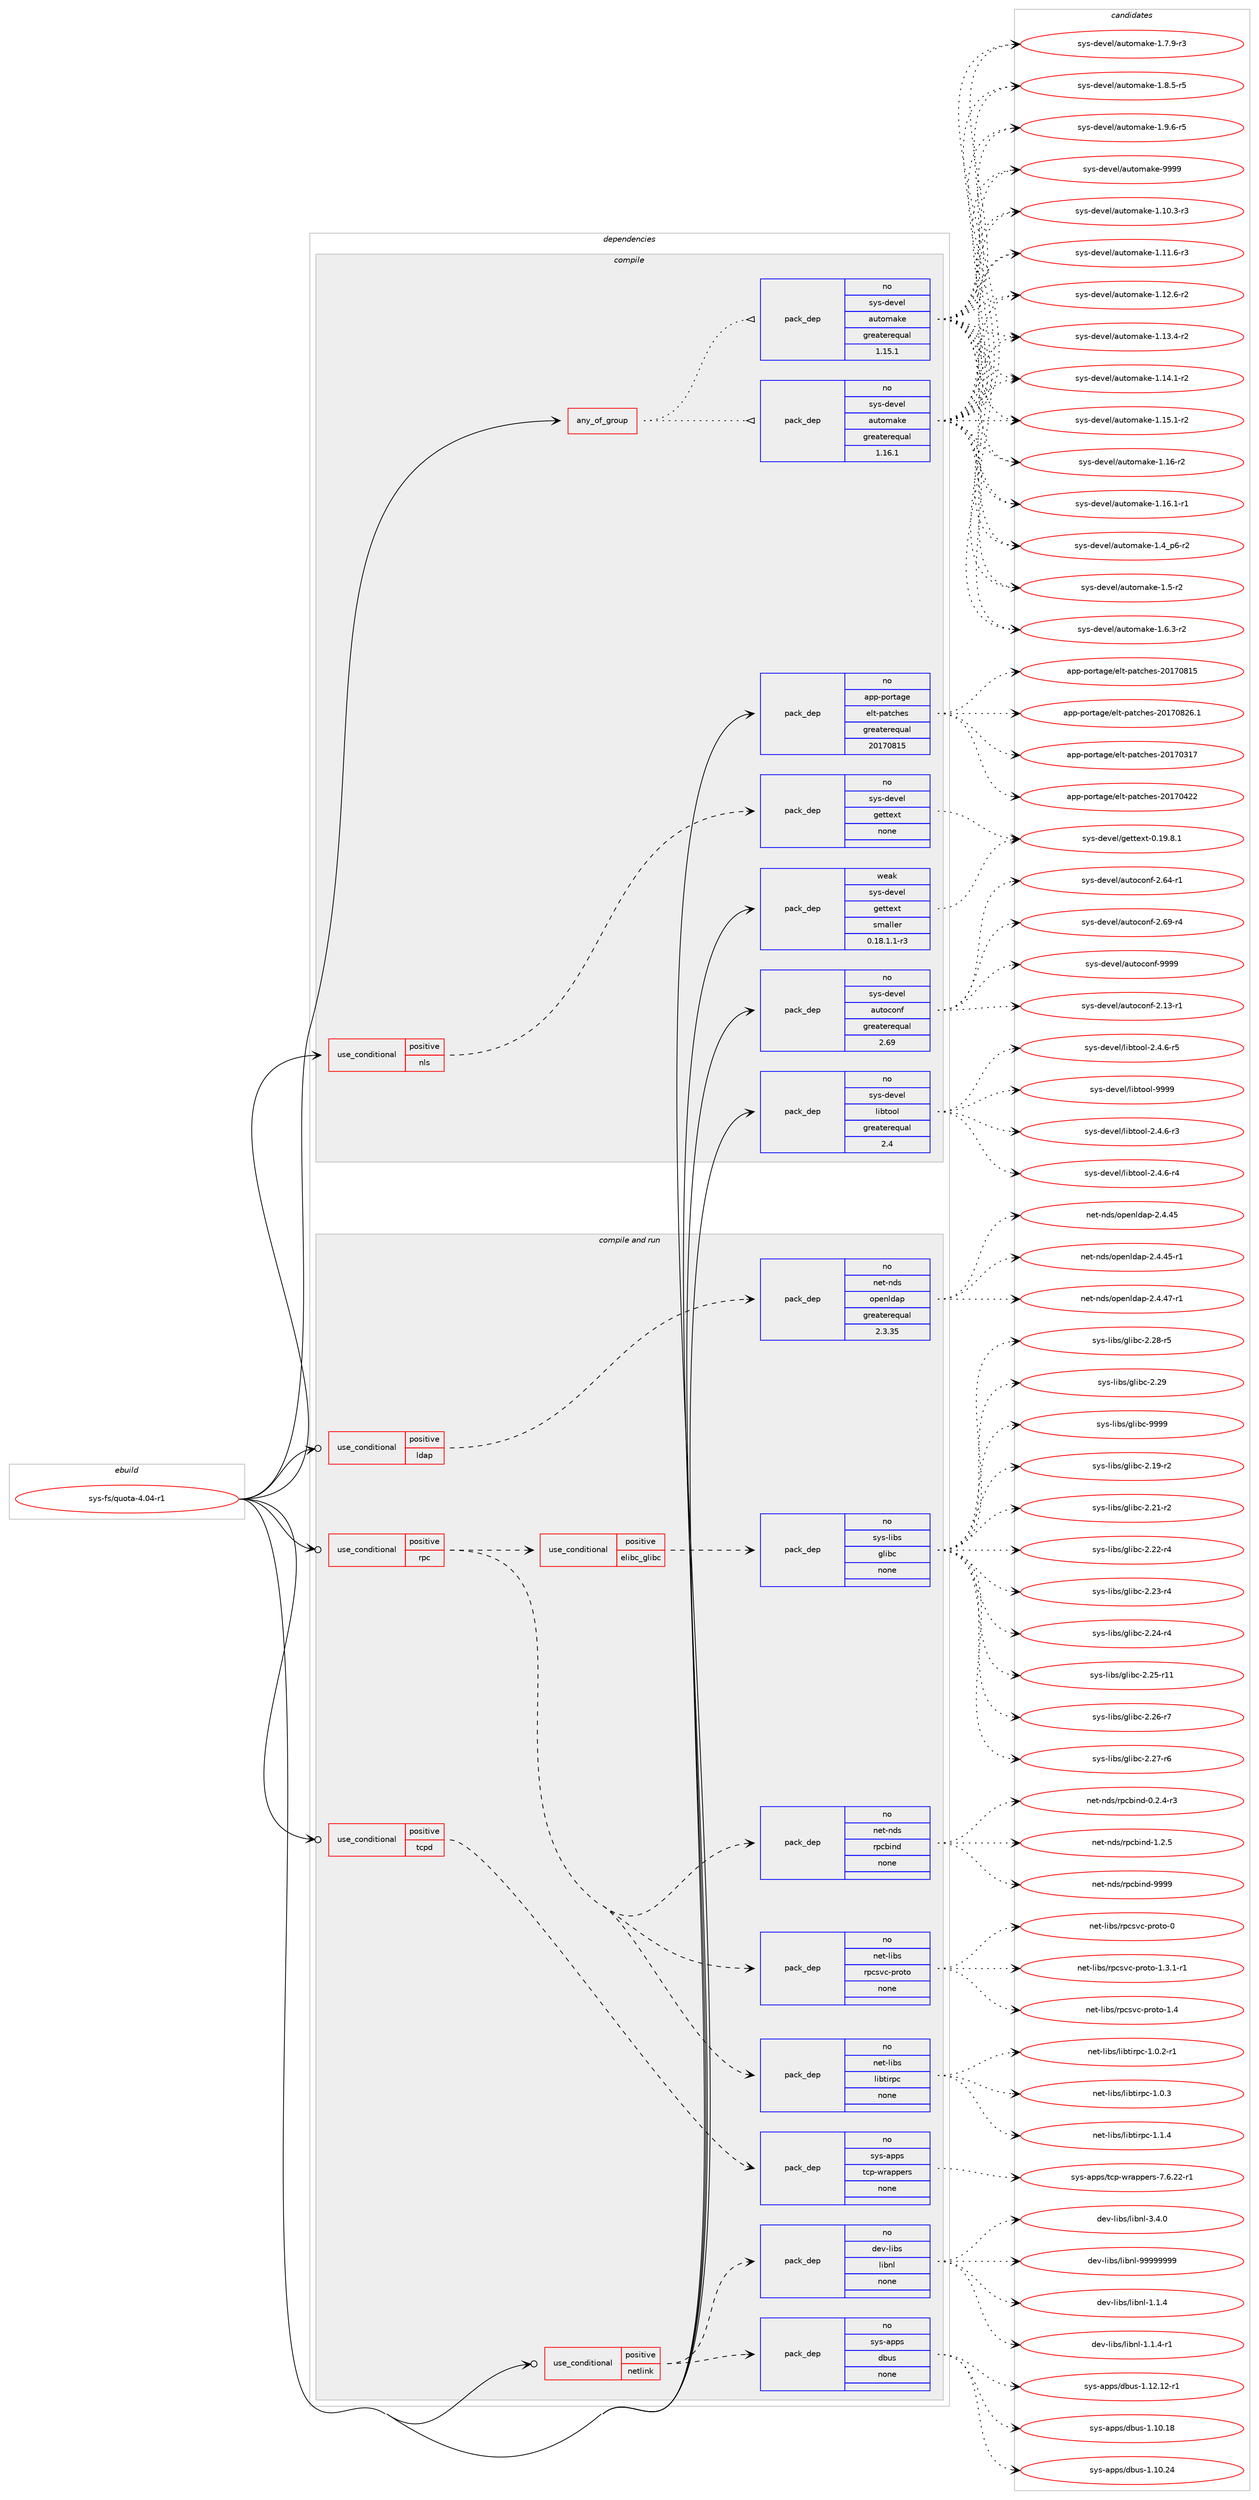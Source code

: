 digraph prolog {

# *************
# Graph options
# *************

newrank=true;
concentrate=true;
compound=true;
graph [rankdir=LR,fontname=Helvetica,fontsize=10,ranksep=1.5];#, ranksep=2.5, nodesep=0.2];
edge  [arrowhead=vee];
node  [fontname=Helvetica,fontsize=10];

# **********
# The ebuild
# **********

subgraph cluster_leftcol {
color=gray;
rank=same;
label=<<i>ebuild</i>>;
id [label="sys-fs/quota-4.04-r1", color=red, width=4, href="../sys-fs/quota-4.04-r1.svg"];
}

# ****************
# The dependencies
# ****************

subgraph cluster_midcol {
color=gray;
label=<<i>dependencies</i>>;
subgraph cluster_compile {
fillcolor="#eeeeee";
style=filled;
label=<<i>compile</i>>;
subgraph any27541 {
dependency1732732 [label=<<TABLE BORDER="0" CELLBORDER="1" CELLSPACING="0" CELLPADDING="4"><TR><TD CELLPADDING="10">any_of_group</TD></TR></TABLE>>, shape=none, color=red];subgraph pack1243512 {
dependency1732733 [label=<<TABLE BORDER="0" CELLBORDER="1" CELLSPACING="0" CELLPADDING="4" WIDTH="220"><TR><TD ROWSPAN="6" CELLPADDING="30">pack_dep</TD></TR><TR><TD WIDTH="110">no</TD></TR><TR><TD>sys-devel</TD></TR><TR><TD>automake</TD></TR><TR><TD>greaterequal</TD></TR><TR><TD>1.16.1</TD></TR></TABLE>>, shape=none, color=blue];
}
dependency1732732:e -> dependency1732733:w [weight=20,style="dotted",arrowhead="oinv"];
subgraph pack1243513 {
dependency1732734 [label=<<TABLE BORDER="0" CELLBORDER="1" CELLSPACING="0" CELLPADDING="4" WIDTH="220"><TR><TD ROWSPAN="6" CELLPADDING="30">pack_dep</TD></TR><TR><TD WIDTH="110">no</TD></TR><TR><TD>sys-devel</TD></TR><TR><TD>automake</TD></TR><TR><TD>greaterequal</TD></TR><TR><TD>1.15.1</TD></TR></TABLE>>, shape=none, color=blue];
}
dependency1732732:e -> dependency1732734:w [weight=20,style="dotted",arrowhead="oinv"];
}
id:e -> dependency1732732:w [weight=20,style="solid",arrowhead="vee"];
subgraph cond460761 {
dependency1732735 [label=<<TABLE BORDER="0" CELLBORDER="1" CELLSPACING="0" CELLPADDING="4"><TR><TD ROWSPAN="3" CELLPADDING="10">use_conditional</TD></TR><TR><TD>positive</TD></TR><TR><TD>nls</TD></TR></TABLE>>, shape=none, color=red];
subgraph pack1243514 {
dependency1732736 [label=<<TABLE BORDER="0" CELLBORDER="1" CELLSPACING="0" CELLPADDING="4" WIDTH="220"><TR><TD ROWSPAN="6" CELLPADDING="30">pack_dep</TD></TR><TR><TD WIDTH="110">no</TD></TR><TR><TD>sys-devel</TD></TR><TR><TD>gettext</TD></TR><TR><TD>none</TD></TR><TR><TD></TD></TR></TABLE>>, shape=none, color=blue];
}
dependency1732735:e -> dependency1732736:w [weight=20,style="dashed",arrowhead="vee"];
}
id:e -> dependency1732735:w [weight=20,style="solid",arrowhead="vee"];
subgraph pack1243515 {
dependency1732737 [label=<<TABLE BORDER="0" CELLBORDER="1" CELLSPACING="0" CELLPADDING="4" WIDTH="220"><TR><TD ROWSPAN="6" CELLPADDING="30">pack_dep</TD></TR><TR><TD WIDTH="110">no</TD></TR><TR><TD>app-portage</TD></TR><TR><TD>elt-patches</TD></TR><TR><TD>greaterequal</TD></TR><TR><TD>20170815</TD></TR></TABLE>>, shape=none, color=blue];
}
id:e -> dependency1732737:w [weight=20,style="solid",arrowhead="vee"];
subgraph pack1243516 {
dependency1732738 [label=<<TABLE BORDER="0" CELLBORDER="1" CELLSPACING="0" CELLPADDING="4" WIDTH="220"><TR><TD ROWSPAN="6" CELLPADDING="30">pack_dep</TD></TR><TR><TD WIDTH="110">no</TD></TR><TR><TD>sys-devel</TD></TR><TR><TD>autoconf</TD></TR><TR><TD>greaterequal</TD></TR><TR><TD>2.69</TD></TR></TABLE>>, shape=none, color=blue];
}
id:e -> dependency1732738:w [weight=20,style="solid",arrowhead="vee"];
subgraph pack1243517 {
dependency1732739 [label=<<TABLE BORDER="0" CELLBORDER="1" CELLSPACING="0" CELLPADDING="4" WIDTH="220"><TR><TD ROWSPAN="6" CELLPADDING="30">pack_dep</TD></TR><TR><TD WIDTH="110">no</TD></TR><TR><TD>sys-devel</TD></TR><TR><TD>libtool</TD></TR><TR><TD>greaterequal</TD></TR><TR><TD>2.4</TD></TR></TABLE>>, shape=none, color=blue];
}
id:e -> dependency1732739:w [weight=20,style="solid",arrowhead="vee"];
subgraph pack1243518 {
dependency1732740 [label=<<TABLE BORDER="0" CELLBORDER="1" CELLSPACING="0" CELLPADDING="4" WIDTH="220"><TR><TD ROWSPAN="6" CELLPADDING="30">pack_dep</TD></TR><TR><TD WIDTH="110">weak</TD></TR><TR><TD>sys-devel</TD></TR><TR><TD>gettext</TD></TR><TR><TD>smaller</TD></TR><TR><TD>0.18.1.1-r3</TD></TR></TABLE>>, shape=none, color=blue];
}
id:e -> dependency1732740:w [weight=20,style="solid",arrowhead="vee"];
}
subgraph cluster_compileandrun {
fillcolor="#eeeeee";
style=filled;
label=<<i>compile and run</i>>;
subgraph cond460762 {
dependency1732741 [label=<<TABLE BORDER="0" CELLBORDER="1" CELLSPACING="0" CELLPADDING="4"><TR><TD ROWSPAN="3" CELLPADDING="10">use_conditional</TD></TR><TR><TD>positive</TD></TR><TR><TD>ldap</TD></TR></TABLE>>, shape=none, color=red];
subgraph pack1243519 {
dependency1732742 [label=<<TABLE BORDER="0" CELLBORDER="1" CELLSPACING="0" CELLPADDING="4" WIDTH="220"><TR><TD ROWSPAN="6" CELLPADDING="30">pack_dep</TD></TR><TR><TD WIDTH="110">no</TD></TR><TR><TD>net-nds</TD></TR><TR><TD>openldap</TD></TR><TR><TD>greaterequal</TD></TR><TR><TD>2.3.35</TD></TR></TABLE>>, shape=none, color=blue];
}
dependency1732741:e -> dependency1732742:w [weight=20,style="dashed",arrowhead="vee"];
}
id:e -> dependency1732741:w [weight=20,style="solid",arrowhead="odotvee"];
subgraph cond460763 {
dependency1732743 [label=<<TABLE BORDER="0" CELLBORDER="1" CELLSPACING="0" CELLPADDING="4"><TR><TD ROWSPAN="3" CELLPADDING="10">use_conditional</TD></TR><TR><TD>positive</TD></TR><TR><TD>netlink</TD></TR></TABLE>>, shape=none, color=red];
subgraph pack1243520 {
dependency1732744 [label=<<TABLE BORDER="0" CELLBORDER="1" CELLSPACING="0" CELLPADDING="4" WIDTH="220"><TR><TD ROWSPAN="6" CELLPADDING="30">pack_dep</TD></TR><TR><TD WIDTH="110">no</TD></TR><TR><TD>sys-apps</TD></TR><TR><TD>dbus</TD></TR><TR><TD>none</TD></TR><TR><TD></TD></TR></TABLE>>, shape=none, color=blue];
}
dependency1732743:e -> dependency1732744:w [weight=20,style="dashed",arrowhead="vee"];
subgraph pack1243521 {
dependency1732745 [label=<<TABLE BORDER="0" CELLBORDER="1" CELLSPACING="0" CELLPADDING="4" WIDTH="220"><TR><TD ROWSPAN="6" CELLPADDING="30">pack_dep</TD></TR><TR><TD WIDTH="110">no</TD></TR><TR><TD>dev-libs</TD></TR><TR><TD>libnl</TD></TR><TR><TD>none</TD></TR><TR><TD></TD></TR></TABLE>>, shape=none, color=blue];
}
dependency1732743:e -> dependency1732745:w [weight=20,style="dashed",arrowhead="vee"];
}
id:e -> dependency1732743:w [weight=20,style="solid",arrowhead="odotvee"];
subgraph cond460764 {
dependency1732746 [label=<<TABLE BORDER="0" CELLBORDER="1" CELLSPACING="0" CELLPADDING="4"><TR><TD ROWSPAN="3" CELLPADDING="10">use_conditional</TD></TR><TR><TD>positive</TD></TR><TR><TD>rpc</TD></TR></TABLE>>, shape=none, color=red];
subgraph pack1243522 {
dependency1732747 [label=<<TABLE BORDER="0" CELLBORDER="1" CELLSPACING="0" CELLPADDING="4" WIDTH="220"><TR><TD ROWSPAN="6" CELLPADDING="30">pack_dep</TD></TR><TR><TD WIDTH="110">no</TD></TR><TR><TD>net-nds</TD></TR><TR><TD>rpcbind</TD></TR><TR><TD>none</TD></TR><TR><TD></TD></TR></TABLE>>, shape=none, color=blue];
}
dependency1732746:e -> dependency1732747:w [weight=20,style="dashed",arrowhead="vee"];
subgraph cond460765 {
dependency1732748 [label=<<TABLE BORDER="0" CELLBORDER="1" CELLSPACING="0" CELLPADDING="4"><TR><TD ROWSPAN="3" CELLPADDING="10">use_conditional</TD></TR><TR><TD>positive</TD></TR><TR><TD>elibc_glibc</TD></TR></TABLE>>, shape=none, color=red];
subgraph pack1243523 {
dependency1732749 [label=<<TABLE BORDER="0" CELLBORDER="1" CELLSPACING="0" CELLPADDING="4" WIDTH="220"><TR><TD ROWSPAN="6" CELLPADDING="30">pack_dep</TD></TR><TR><TD WIDTH="110">no</TD></TR><TR><TD>sys-libs</TD></TR><TR><TD>glibc</TD></TR><TR><TD>none</TD></TR><TR><TD></TD></TR></TABLE>>, shape=none, color=blue];
}
dependency1732748:e -> dependency1732749:w [weight=20,style="dashed",arrowhead="vee"];
}
dependency1732746:e -> dependency1732748:w [weight=20,style="dashed",arrowhead="vee"];
subgraph pack1243524 {
dependency1732750 [label=<<TABLE BORDER="0" CELLBORDER="1" CELLSPACING="0" CELLPADDING="4" WIDTH="220"><TR><TD ROWSPAN="6" CELLPADDING="30">pack_dep</TD></TR><TR><TD WIDTH="110">no</TD></TR><TR><TD>net-libs</TD></TR><TR><TD>libtirpc</TD></TR><TR><TD>none</TD></TR><TR><TD></TD></TR></TABLE>>, shape=none, color=blue];
}
dependency1732746:e -> dependency1732750:w [weight=20,style="dashed",arrowhead="vee"];
subgraph pack1243525 {
dependency1732751 [label=<<TABLE BORDER="0" CELLBORDER="1" CELLSPACING="0" CELLPADDING="4" WIDTH="220"><TR><TD ROWSPAN="6" CELLPADDING="30">pack_dep</TD></TR><TR><TD WIDTH="110">no</TD></TR><TR><TD>net-libs</TD></TR><TR><TD>rpcsvc-proto</TD></TR><TR><TD>none</TD></TR><TR><TD></TD></TR></TABLE>>, shape=none, color=blue];
}
dependency1732746:e -> dependency1732751:w [weight=20,style="dashed",arrowhead="vee"];
}
id:e -> dependency1732746:w [weight=20,style="solid",arrowhead="odotvee"];
subgraph cond460766 {
dependency1732752 [label=<<TABLE BORDER="0" CELLBORDER="1" CELLSPACING="0" CELLPADDING="4"><TR><TD ROWSPAN="3" CELLPADDING="10">use_conditional</TD></TR><TR><TD>positive</TD></TR><TR><TD>tcpd</TD></TR></TABLE>>, shape=none, color=red];
subgraph pack1243526 {
dependency1732753 [label=<<TABLE BORDER="0" CELLBORDER="1" CELLSPACING="0" CELLPADDING="4" WIDTH="220"><TR><TD ROWSPAN="6" CELLPADDING="30">pack_dep</TD></TR><TR><TD WIDTH="110">no</TD></TR><TR><TD>sys-apps</TD></TR><TR><TD>tcp-wrappers</TD></TR><TR><TD>none</TD></TR><TR><TD></TD></TR></TABLE>>, shape=none, color=blue];
}
dependency1732752:e -> dependency1732753:w [weight=20,style="dashed",arrowhead="vee"];
}
id:e -> dependency1732752:w [weight=20,style="solid",arrowhead="odotvee"];
}
subgraph cluster_run {
fillcolor="#eeeeee";
style=filled;
label=<<i>run</i>>;
}
}

# **************
# The candidates
# **************

subgraph cluster_choices {
rank=same;
color=gray;
label=<<i>candidates</i>>;

subgraph choice1243512 {
color=black;
nodesep=1;
choice11512111545100101118101108479711711611110997107101454946494846514511451 [label="sys-devel/automake-1.10.3-r3", color=red, width=4,href="../sys-devel/automake-1.10.3-r3.svg"];
choice11512111545100101118101108479711711611110997107101454946494946544511451 [label="sys-devel/automake-1.11.6-r3", color=red, width=4,href="../sys-devel/automake-1.11.6-r3.svg"];
choice11512111545100101118101108479711711611110997107101454946495046544511450 [label="sys-devel/automake-1.12.6-r2", color=red, width=4,href="../sys-devel/automake-1.12.6-r2.svg"];
choice11512111545100101118101108479711711611110997107101454946495146524511450 [label="sys-devel/automake-1.13.4-r2", color=red, width=4,href="../sys-devel/automake-1.13.4-r2.svg"];
choice11512111545100101118101108479711711611110997107101454946495246494511450 [label="sys-devel/automake-1.14.1-r2", color=red, width=4,href="../sys-devel/automake-1.14.1-r2.svg"];
choice11512111545100101118101108479711711611110997107101454946495346494511450 [label="sys-devel/automake-1.15.1-r2", color=red, width=4,href="../sys-devel/automake-1.15.1-r2.svg"];
choice1151211154510010111810110847971171161111099710710145494649544511450 [label="sys-devel/automake-1.16-r2", color=red, width=4,href="../sys-devel/automake-1.16-r2.svg"];
choice11512111545100101118101108479711711611110997107101454946495446494511449 [label="sys-devel/automake-1.16.1-r1", color=red, width=4,href="../sys-devel/automake-1.16.1-r1.svg"];
choice115121115451001011181011084797117116111109971071014549465295112544511450 [label="sys-devel/automake-1.4_p6-r2", color=red, width=4,href="../sys-devel/automake-1.4_p6-r2.svg"];
choice11512111545100101118101108479711711611110997107101454946534511450 [label="sys-devel/automake-1.5-r2", color=red, width=4,href="../sys-devel/automake-1.5-r2.svg"];
choice115121115451001011181011084797117116111109971071014549465446514511450 [label="sys-devel/automake-1.6.3-r2", color=red, width=4,href="../sys-devel/automake-1.6.3-r2.svg"];
choice115121115451001011181011084797117116111109971071014549465546574511451 [label="sys-devel/automake-1.7.9-r3", color=red, width=4,href="../sys-devel/automake-1.7.9-r3.svg"];
choice115121115451001011181011084797117116111109971071014549465646534511453 [label="sys-devel/automake-1.8.5-r5", color=red, width=4,href="../sys-devel/automake-1.8.5-r5.svg"];
choice115121115451001011181011084797117116111109971071014549465746544511453 [label="sys-devel/automake-1.9.6-r5", color=red, width=4,href="../sys-devel/automake-1.9.6-r5.svg"];
choice115121115451001011181011084797117116111109971071014557575757 [label="sys-devel/automake-9999", color=red, width=4,href="../sys-devel/automake-9999.svg"];
dependency1732733:e -> choice11512111545100101118101108479711711611110997107101454946494846514511451:w [style=dotted,weight="100"];
dependency1732733:e -> choice11512111545100101118101108479711711611110997107101454946494946544511451:w [style=dotted,weight="100"];
dependency1732733:e -> choice11512111545100101118101108479711711611110997107101454946495046544511450:w [style=dotted,weight="100"];
dependency1732733:e -> choice11512111545100101118101108479711711611110997107101454946495146524511450:w [style=dotted,weight="100"];
dependency1732733:e -> choice11512111545100101118101108479711711611110997107101454946495246494511450:w [style=dotted,weight="100"];
dependency1732733:e -> choice11512111545100101118101108479711711611110997107101454946495346494511450:w [style=dotted,weight="100"];
dependency1732733:e -> choice1151211154510010111810110847971171161111099710710145494649544511450:w [style=dotted,weight="100"];
dependency1732733:e -> choice11512111545100101118101108479711711611110997107101454946495446494511449:w [style=dotted,weight="100"];
dependency1732733:e -> choice115121115451001011181011084797117116111109971071014549465295112544511450:w [style=dotted,weight="100"];
dependency1732733:e -> choice11512111545100101118101108479711711611110997107101454946534511450:w [style=dotted,weight="100"];
dependency1732733:e -> choice115121115451001011181011084797117116111109971071014549465446514511450:w [style=dotted,weight="100"];
dependency1732733:e -> choice115121115451001011181011084797117116111109971071014549465546574511451:w [style=dotted,weight="100"];
dependency1732733:e -> choice115121115451001011181011084797117116111109971071014549465646534511453:w [style=dotted,weight="100"];
dependency1732733:e -> choice115121115451001011181011084797117116111109971071014549465746544511453:w [style=dotted,weight="100"];
dependency1732733:e -> choice115121115451001011181011084797117116111109971071014557575757:w [style=dotted,weight="100"];
}
subgraph choice1243513 {
color=black;
nodesep=1;
choice11512111545100101118101108479711711611110997107101454946494846514511451 [label="sys-devel/automake-1.10.3-r3", color=red, width=4,href="../sys-devel/automake-1.10.3-r3.svg"];
choice11512111545100101118101108479711711611110997107101454946494946544511451 [label="sys-devel/automake-1.11.6-r3", color=red, width=4,href="../sys-devel/automake-1.11.6-r3.svg"];
choice11512111545100101118101108479711711611110997107101454946495046544511450 [label="sys-devel/automake-1.12.6-r2", color=red, width=4,href="../sys-devel/automake-1.12.6-r2.svg"];
choice11512111545100101118101108479711711611110997107101454946495146524511450 [label="sys-devel/automake-1.13.4-r2", color=red, width=4,href="../sys-devel/automake-1.13.4-r2.svg"];
choice11512111545100101118101108479711711611110997107101454946495246494511450 [label="sys-devel/automake-1.14.1-r2", color=red, width=4,href="../sys-devel/automake-1.14.1-r2.svg"];
choice11512111545100101118101108479711711611110997107101454946495346494511450 [label="sys-devel/automake-1.15.1-r2", color=red, width=4,href="../sys-devel/automake-1.15.1-r2.svg"];
choice1151211154510010111810110847971171161111099710710145494649544511450 [label="sys-devel/automake-1.16-r2", color=red, width=4,href="../sys-devel/automake-1.16-r2.svg"];
choice11512111545100101118101108479711711611110997107101454946495446494511449 [label="sys-devel/automake-1.16.1-r1", color=red, width=4,href="../sys-devel/automake-1.16.1-r1.svg"];
choice115121115451001011181011084797117116111109971071014549465295112544511450 [label="sys-devel/automake-1.4_p6-r2", color=red, width=4,href="../sys-devel/automake-1.4_p6-r2.svg"];
choice11512111545100101118101108479711711611110997107101454946534511450 [label="sys-devel/automake-1.5-r2", color=red, width=4,href="../sys-devel/automake-1.5-r2.svg"];
choice115121115451001011181011084797117116111109971071014549465446514511450 [label="sys-devel/automake-1.6.3-r2", color=red, width=4,href="../sys-devel/automake-1.6.3-r2.svg"];
choice115121115451001011181011084797117116111109971071014549465546574511451 [label="sys-devel/automake-1.7.9-r3", color=red, width=4,href="../sys-devel/automake-1.7.9-r3.svg"];
choice115121115451001011181011084797117116111109971071014549465646534511453 [label="sys-devel/automake-1.8.5-r5", color=red, width=4,href="../sys-devel/automake-1.8.5-r5.svg"];
choice115121115451001011181011084797117116111109971071014549465746544511453 [label="sys-devel/automake-1.9.6-r5", color=red, width=4,href="../sys-devel/automake-1.9.6-r5.svg"];
choice115121115451001011181011084797117116111109971071014557575757 [label="sys-devel/automake-9999", color=red, width=4,href="../sys-devel/automake-9999.svg"];
dependency1732734:e -> choice11512111545100101118101108479711711611110997107101454946494846514511451:w [style=dotted,weight="100"];
dependency1732734:e -> choice11512111545100101118101108479711711611110997107101454946494946544511451:w [style=dotted,weight="100"];
dependency1732734:e -> choice11512111545100101118101108479711711611110997107101454946495046544511450:w [style=dotted,weight="100"];
dependency1732734:e -> choice11512111545100101118101108479711711611110997107101454946495146524511450:w [style=dotted,weight="100"];
dependency1732734:e -> choice11512111545100101118101108479711711611110997107101454946495246494511450:w [style=dotted,weight="100"];
dependency1732734:e -> choice11512111545100101118101108479711711611110997107101454946495346494511450:w [style=dotted,weight="100"];
dependency1732734:e -> choice1151211154510010111810110847971171161111099710710145494649544511450:w [style=dotted,weight="100"];
dependency1732734:e -> choice11512111545100101118101108479711711611110997107101454946495446494511449:w [style=dotted,weight="100"];
dependency1732734:e -> choice115121115451001011181011084797117116111109971071014549465295112544511450:w [style=dotted,weight="100"];
dependency1732734:e -> choice11512111545100101118101108479711711611110997107101454946534511450:w [style=dotted,weight="100"];
dependency1732734:e -> choice115121115451001011181011084797117116111109971071014549465446514511450:w [style=dotted,weight="100"];
dependency1732734:e -> choice115121115451001011181011084797117116111109971071014549465546574511451:w [style=dotted,weight="100"];
dependency1732734:e -> choice115121115451001011181011084797117116111109971071014549465646534511453:w [style=dotted,weight="100"];
dependency1732734:e -> choice115121115451001011181011084797117116111109971071014549465746544511453:w [style=dotted,weight="100"];
dependency1732734:e -> choice115121115451001011181011084797117116111109971071014557575757:w [style=dotted,weight="100"];
}
subgraph choice1243514 {
color=black;
nodesep=1;
choice1151211154510010111810110847103101116116101120116454846495746564649 [label="sys-devel/gettext-0.19.8.1", color=red, width=4,href="../sys-devel/gettext-0.19.8.1.svg"];
dependency1732736:e -> choice1151211154510010111810110847103101116116101120116454846495746564649:w [style=dotted,weight="100"];
}
subgraph choice1243515 {
color=black;
nodesep=1;
choice97112112451121111141169710310147101108116451129711699104101115455048495548514955 [label="app-portage/elt-patches-20170317", color=red, width=4,href="../app-portage/elt-patches-20170317.svg"];
choice97112112451121111141169710310147101108116451129711699104101115455048495548525050 [label="app-portage/elt-patches-20170422", color=red, width=4,href="../app-portage/elt-patches-20170422.svg"];
choice97112112451121111141169710310147101108116451129711699104101115455048495548564953 [label="app-portage/elt-patches-20170815", color=red, width=4,href="../app-portage/elt-patches-20170815.svg"];
choice971121124511211111411697103101471011081164511297116991041011154550484955485650544649 [label="app-portage/elt-patches-20170826.1", color=red, width=4,href="../app-portage/elt-patches-20170826.1.svg"];
dependency1732737:e -> choice97112112451121111141169710310147101108116451129711699104101115455048495548514955:w [style=dotted,weight="100"];
dependency1732737:e -> choice97112112451121111141169710310147101108116451129711699104101115455048495548525050:w [style=dotted,weight="100"];
dependency1732737:e -> choice97112112451121111141169710310147101108116451129711699104101115455048495548564953:w [style=dotted,weight="100"];
dependency1732737:e -> choice971121124511211111411697103101471011081164511297116991041011154550484955485650544649:w [style=dotted,weight="100"];
}
subgraph choice1243516 {
color=black;
nodesep=1;
choice1151211154510010111810110847971171161119911111010245504649514511449 [label="sys-devel/autoconf-2.13-r1", color=red, width=4,href="../sys-devel/autoconf-2.13-r1.svg"];
choice1151211154510010111810110847971171161119911111010245504654524511449 [label="sys-devel/autoconf-2.64-r1", color=red, width=4,href="../sys-devel/autoconf-2.64-r1.svg"];
choice1151211154510010111810110847971171161119911111010245504654574511452 [label="sys-devel/autoconf-2.69-r4", color=red, width=4,href="../sys-devel/autoconf-2.69-r4.svg"];
choice115121115451001011181011084797117116111991111101024557575757 [label="sys-devel/autoconf-9999", color=red, width=4,href="../sys-devel/autoconf-9999.svg"];
dependency1732738:e -> choice1151211154510010111810110847971171161119911111010245504649514511449:w [style=dotted,weight="100"];
dependency1732738:e -> choice1151211154510010111810110847971171161119911111010245504654524511449:w [style=dotted,weight="100"];
dependency1732738:e -> choice1151211154510010111810110847971171161119911111010245504654574511452:w [style=dotted,weight="100"];
dependency1732738:e -> choice115121115451001011181011084797117116111991111101024557575757:w [style=dotted,weight="100"];
}
subgraph choice1243517 {
color=black;
nodesep=1;
choice1151211154510010111810110847108105981161111111084550465246544511451 [label="sys-devel/libtool-2.4.6-r3", color=red, width=4,href="../sys-devel/libtool-2.4.6-r3.svg"];
choice1151211154510010111810110847108105981161111111084550465246544511452 [label="sys-devel/libtool-2.4.6-r4", color=red, width=4,href="../sys-devel/libtool-2.4.6-r4.svg"];
choice1151211154510010111810110847108105981161111111084550465246544511453 [label="sys-devel/libtool-2.4.6-r5", color=red, width=4,href="../sys-devel/libtool-2.4.6-r5.svg"];
choice1151211154510010111810110847108105981161111111084557575757 [label="sys-devel/libtool-9999", color=red, width=4,href="../sys-devel/libtool-9999.svg"];
dependency1732739:e -> choice1151211154510010111810110847108105981161111111084550465246544511451:w [style=dotted,weight="100"];
dependency1732739:e -> choice1151211154510010111810110847108105981161111111084550465246544511452:w [style=dotted,weight="100"];
dependency1732739:e -> choice1151211154510010111810110847108105981161111111084550465246544511453:w [style=dotted,weight="100"];
dependency1732739:e -> choice1151211154510010111810110847108105981161111111084557575757:w [style=dotted,weight="100"];
}
subgraph choice1243518 {
color=black;
nodesep=1;
choice1151211154510010111810110847103101116116101120116454846495746564649 [label="sys-devel/gettext-0.19.8.1", color=red, width=4,href="../sys-devel/gettext-0.19.8.1.svg"];
dependency1732740:e -> choice1151211154510010111810110847103101116116101120116454846495746564649:w [style=dotted,weight="100"];
}
subgraph choice1243519 {
color=black;
nodesep=1;
choice11010111645110100115471111121011101081009711245504652465253 [label="net-nds/openldap-2.4.45", color=red, width=4,href="../net-nds/openldap-2.4.45.svg"];
choice110101116451101001154711111210111010810097112455046524652534511449 [label="net-nds/openldap-2.4.45-r1", color=red, width=4,href="../net-nds/openldap-2.4.45-r1.svg"];
choice110101116451101001154711111210111010810097112455046524652554511449 [label="net-nds/openldap-2.4.47-r1", color=red, width=4,href="../net-nds/openldap-2.4.47-r1.svg"];
dependency1732742:e -> choice11010111645110100115471111121011101081009711245504652465253:w [style=dotted,weight="100"];
dependency1732742:e -> choice110101116451101001154711111210111010810097112455046524652534511449:w [style=dotted,weight="100"];
dependency1732742:e -> choice110101116451101001154711111210111010810097112455046524652554511449:w [style=dotted,weight="100"];
}
subgraph choice1243520 {
color=black;
nodesep=1;
choice115121115459711211211547100981171154549464948464956 [label="sys-apps/dbus-1.10.18", color=red, width=4,href="../sys-apps/dbus-1.10.18.svg"];
choice115121115459711211211547100981171154549464948465052 [label="sys-apps/dbus-1.10.24", color=red, width=4,href="../sys-apps/dbus-1.10.24.svg"];
choice1151211154597112112115471009811711545494649504649504511449 [label="sys-apps/dbus-1.12.12-r1", color=red, width=4,href="../sys-apps/dbus-1.12.12-r1.svg"];
dependency1732744:e -> choice115121115459711211211547100981171154549464948464956:w [style=dotted,weight="100"];
dependency1732744:e -> choice115121115459711211211547100981171154549464948465052:w [style=dotted,weight="100"];
dependency1732744:e -> choice1151211154597112112115471009811711545494649504649504511449:w [style=dotted,weight="100"];
}
subgraph choice1243521 {
color=black;
nodesep=1;
choice10010111845108105981154710810598110108454946494652 [label="dev-libs/libnl-1.1.4", color=red, width=4,href="../dev-libs/libnl-1.1.4.svg"];
choice100101118451081059811547108105981101084549464946524511449 [label="dev-libs/libnl-1.1.4-r1", color=red, width=4,href="../dev-libs/libnl-1.1.4-r1.svg"];
choice10010111845108105981154710810598110108455146524648 [label="dev-libs/libnl-3.4.0", color=red, width=4,href="../dev-libs/libnl-3.4.0.svg"];
choice10010111845108105981154710810598110108455757575757575757 [label="dev-libs/libnl-99999999", color=red, width=4,href="../dev-libs/libnl-99999999.svg"];
dependency1732745:e -> choice10010111845108105981154710810598110108454946494652:w [style=dotted,weight="100"];
dependency1732745:e -> choice100101118451081059811547108105981101084549464946524511449:w [style=dotted,weight="100"];
dependency1732745:e -> choice10010111845108105981154710810598110108455146524648:w [style=dotted,weight="100"];
dependency1732745:e -> choice10010111845108105981154710810598110108455757575757575757:w [style=dotted,weight="100"];
}
subgraph choice1243522 {
color=black;
nodesep=1;
choice110101116451101001154711411299981051101004548465046524511451 [label="net-nds/rpcbind-0.2.4-r3", color=red, width=4,href="../net-nds/rpcbind-0.2.4-r3.svg"];
choice11010111645110100115471141129998105110100454946504653 [label="net-nds/rpcbind-1.2.5", color=red, width=4,href="../net-nds/rpcbind-1.2.5.svg"];
choice110101116451101001154711411299981051101004557575757 [label="net-nds/rpcbind-9999", color=red, width=4,href="../net-nds/rpcbind-9999.svg"];
dependency1732747:e -> choice110101116451101001154711411299981051101004548465046524511451:w [style=dotted,weight="100"];
dependency1732747:e -> choice11010111645110100115471141129998105110100454946504653:w [style=dotted,weight="100"];
dependency1732747:e -> choice110101116451101001154711411299981051101004557575757:w [style=dotted,weight="100"];
}
subgraph choice1243523 {
color=black;
nodesep=1;
choice115121115451081059811547103108105989945504649574511450 [label="sys-libs/glibc-2.19-r2", color=red, width=4,href="../sys-libs/glibc-2.19-r2.svg"];
choice115121115451081059811547103108105989945504650494511450 [label="sys-libs/glibc-2.21-r2", color=red, width=4,href="../sys-libs/glibc-2.21-r2.svg"];
choice115121115451081059811547103108105989945504650504511452 [label="sys-libs/glibc-2.22-r4", color=red, width=4,href="../sys-libs/glibc-2.22-r4.svg"];
choice115121115451081059811547103108105989945504650514511452 [label="sys-libs/glibc-2.23-r4", color=red, width=4,href="../sys-libs/glibc-2.23-r4.svg"];
choice115121115451081059811547103108105989945504650524511452 [label="sys-libs/glibc-2.24-r4", color=red, width=4,href="../sys-libs/glibc-2.24-r4.svg"];
choice11512111545108105981154710310810598994550465053451144949 [label="sys-libs/glibc-2.25-r11", color=red, width=4,href="../sys-libs/glibc-2.25-r11.svg"];
choice115121115451081059811547103108105989945504650544511455 [label="sys-libs/glibc-2.26-r7", color=red, width=4,href="../sys-libs/glibc-2.26-r7.svg"];
choice115121115451081059811547103108105989945504650554511454 [label="sys-libs/glibc-2.27-r6", color=red, width=4,href="../sys-libs/glibc-2.27-r6.svg"];
choice115121115451081059811547103108105989945504650564511453 [label="sys-libs/glibc-2.28-r5", color=red, width=4,href="../sys-libs/glibc-2.28-r5.svg"];
choice11512111545108105981154710310810598994550465057 [label="sys-libs/glibc-2.29", color=red, width=4,href="../sys-libs/glibc-2.29.svg"];
choice11512111545108105981154710310810598994557575757 [label="sys-libs/glibc-9999", color=red, width=4,href="../sys-libs/glibc-9999.svg"];
dependency1732749:e -> choice115121115451081059811547103108105989945504649574511450:w [style=dotted,weight="100"];
dependency1732749:e -> choice115121115451081059811547103108105989945504650494511450:w [style=dotted,weight="100"];
dependency1732749:e -> choice115121115451081059811547103108105989945504650504511452:w [style=dotted,weight="100"];
dependency1732749:e -> choice115121115451081059811547103108105989945504650514511452:w [style=dotted,weight="100"];
dependency1732749:e -> choice115121115451081059811547103108105989945504650524511452:w [style=dotted,weight="100"];
dependency1732749:e -> choice11512111545108105981154710310810598994550465053451144949:w [style=dotted,weight="100"];
dependency1732749:e -> choice115121115451081059811547103108105989945504650544511455:w [style=dotted,weight="100"];
dependency1732749:e -> choice115121115451081059811547103108105989945504650554511454:w [style=dotted,weight="100"];
dependency1732749:e -> choice115121115451081059811547103108105989945504650564511453:w [style=dotted,weight="100"];
dependency1732749:e -> choice11512111545108105981154710310810598994550465057:w [style=dotted,weight="100"];
dependency1732749:e -> choice11512111545108105981154710310810598994557575757:w [style=dotted,weight="100"];
}
subgraph choice1243524 {
color=black;
nodesep=1;
choice11010111645108105981154710810598116105114112994549464846504511449 [label="net-libs/libtirpc-1.0.2-r1", color=red, width=4,href="../net-libs/libtirpc-1.0.2-r1.svg"];
choice1101011164510810598115471081059811610511411299454946484651 [label="net-libs/libtirpc-1.0.3", color=red, width=4,href="../net-libs/libtirpc-1.0.3.svg"];
choice1101011164510810598115471081059811610511411299454946494652 [label="net-libs/libtirpc-1.1.4", color=red, width=4,href="../net-libs/libtirpc-1.1.4.svg"];
dependency1732750:e -> choice11010111645108105981154710810598116105114112994549464846504511449:w [style=dotted,weight="100"];
dependency1732750:e -> choice1101011164510810598115471081059811610511411299454946484651:w [style=dotted,weight="100"];
dependency1732750:e -> choice1101011164510810598115471081059811610511411299454946494652:w [style=dotted,weight="100"];
}
subgraph choice1243525 {
color=black;
nodesep=1;
choice1101011164510810598115471141129911511899451121141111161114548 [label="net-libs/rpcsvc-proto-0", color=red, width=4,href="../net-libs/rpcsvc-proto-0.svg"];
choice1101011164510810598115471141129911511899451121141111161114549465146494511449 [label="net-libs/rpcsvc-proto-1.3.1-r1", color=red, width=4,href="../net-libs/rpcsvc-proto-1.3.1-r1.svg"];
choice11010111645108105981154711411299115118994511211411111611145494652 [label="net-libs/rpcsvc-proto-1.4", color=red, width=4,href="../net-libs/rpcsvc-proto-1.4.svg"];
dependency1732751:e -> choice1101011164510810598115471141129911511899451121141111161114548:w [style=dotted,weight="100"];
dependency1732751:e -> choice1101011164510810598115471141129911511899451121141111161114549465146494511449:w [style=dotted,weight="100"];
dependency1732751:e -> choice11010111645108105981154711411299115118994511211411111611145494652:w [style=dotted,weight="100"];
}
subgraph choice1243526 {
color=black;
nodesep=1;
choice115121115459711211211547116991124511911497112112101114115455546544650504511449 [label="sys-apps/tcp-wrappers-7.6.22-r1", color=red, width=4,href="../sys-apps/tcp-wrappers-7.6.22-r1.svg"];
dependency1732753:e -> choice115121115459711211211547116991124511911497112112101114115455546544650504511449:w [style=dotted,weight="100"];
}
}

}
